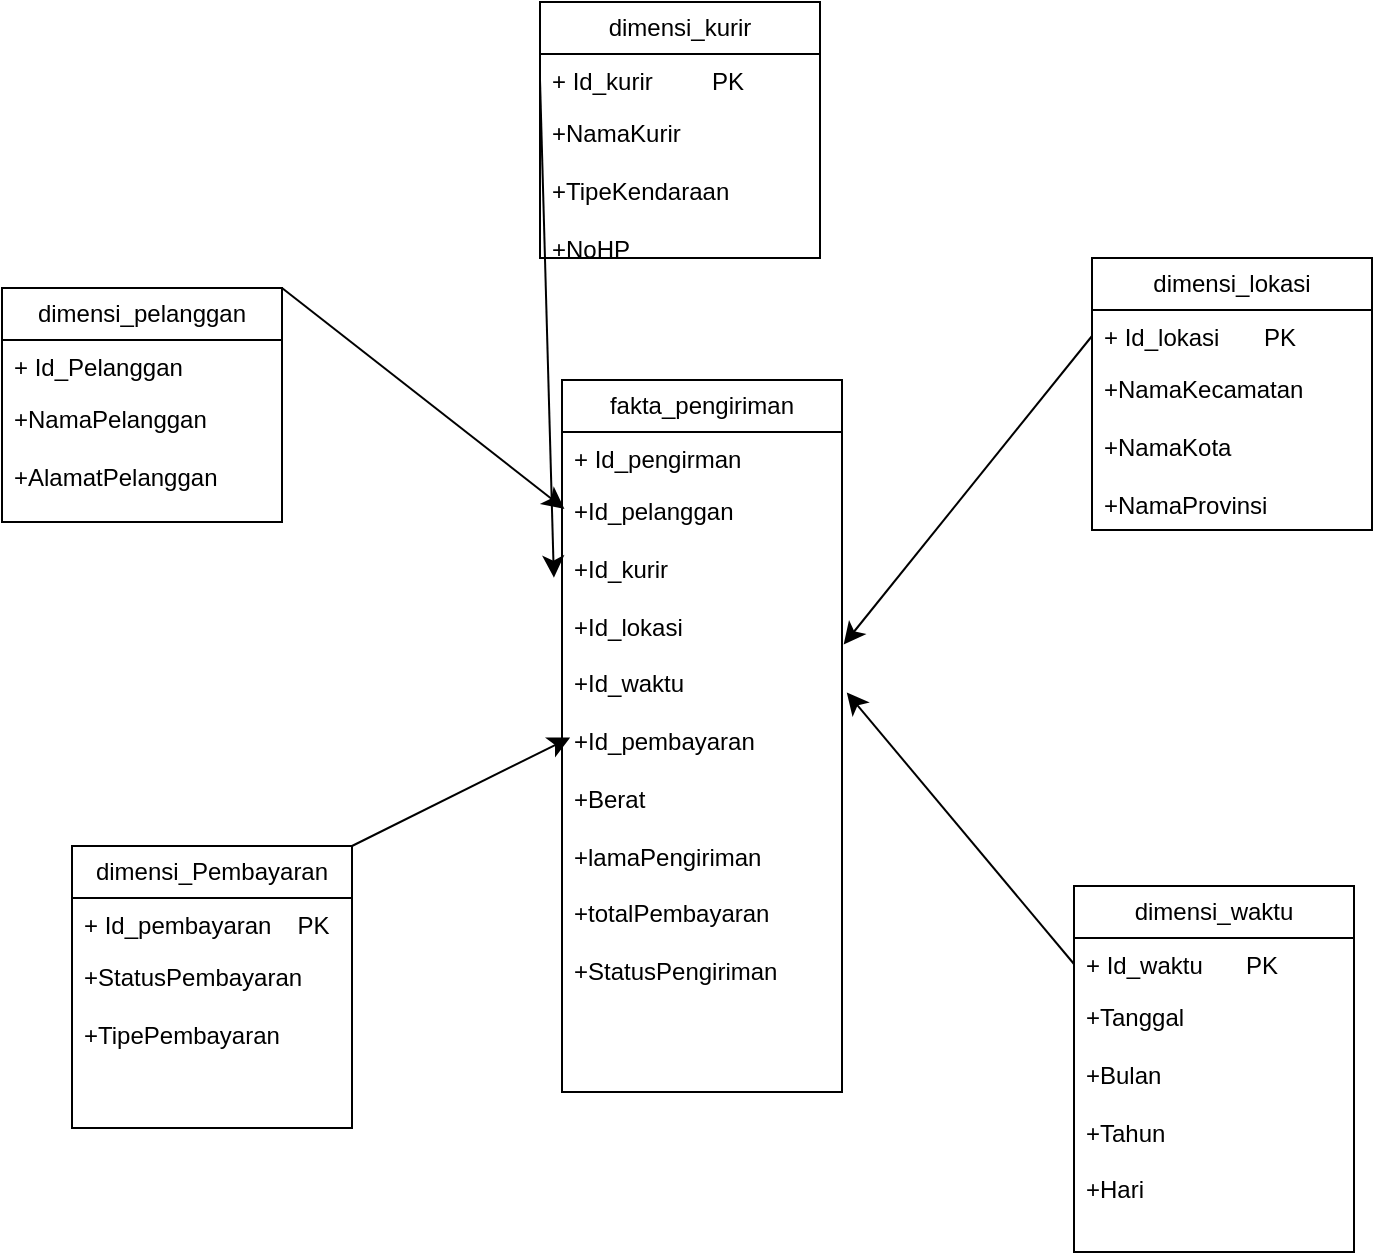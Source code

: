 <mxfile version="26.1.1">
  <diagram name="Halaman-1" id="LGSPplA3Vjjt6dgOS753">
    <mxGraphModel dx="1450" dy="957" grid="0" gridSize="10" guides="1" tooltips="1" connect="1" arrows="1" fold="1" page="0" pageScale="1" pageWidth="827" pageHeight="1169" math="0" shadow="0">
      <root>
        <mxCell id="0" />
        <mxCell id="1" parent="0" />
        <mxCell id="UMUFeA2hf_PscgaSbPA0-29" style="edgeStyle=none;curved=1;rounded=0;orthogonalLoop=1;jettySize=auto;html=1;exitX=1;exitY=0;exitDx=0;exitDy=0;fontSize=12;startSize=8;endSize=8;" parent="1" source="UMUFeA2hf_PscgaSbPA0-5" edge="1">
          <mxGeometry relative="1" as="geometry">
            <mxPoint x="176.231" y="16.462" as="targetPoint" />
          </mxGeometry>
        </mxCell>
        <mxCell id="UMUFeA2hf_PscgaSbPA0-5" value="dimensi_pelanggan" style="swimlane;fontStyle=0;childLayout=stackLayout;horizontal=1;startSize=26;fillColor=none;horizontalStack=0;resizeParent=1;resizeParentMax=0;resizeLast=0;collapsible=1;marginBottom=0;whiteSpace=wrap;html=1;" parent="1" vertex="1">
          <mxGeometry x="-105" y="-94" width="140" height="117" as="geometry" />
        </mxCell>
        <mxCell id="UMUFeA2hf_PscgaSbPA0-6" value="+ Id_Pelanggan&lt;span style=&quot;white-space: pre;&quot;&gt;&#x9;&lt;/span&gt;" style="text;strokeColor=none;fillColor=none;align=left;verticalAlign=top;spacingLeft=4;spacingRight=4;overflow=hidden;rotatable=0;points=[[0,0.5],[1,0.5]];portConstraint=eastwest;whiteSpace=wrap;html=1;" parent="UMUFeA2hf_PscgaSbPA0-5" vertex="1">
          <mxGeometry y="26" width="140" height="26" as="geometry" />
        </mxCell>
        <mxCell id="UMUFeA2hf_PscgaSbPA0-7" value="+NamaPelanggan&lt;div&gt;&lt;br&gt;&lt;/div&gt;&lt;div&gt;+AlamatPelanggan&lt;/div&gt;" style="text;strokeColor=none;fillColor=none;align=left;verticalAlign=top;spacingLeft=4;spacingRight=4;overflow=hidden;rotatable=0;points=[[0,0.5],[1,0.5]];portConstraint=eastwest;whiteSpace=wrap;html=1;" parent="UMUFeA2hf_PscgaSbPA0-5" vertex="1">
          <mxGeometry y="52" width="140" height="65" as="geometry" />
        </mxCell>
        <mxCell id="UMUFeA2hf_PscgaSbPA0-8" value="dimensi_waktu" style="swimlane;fontStyle=0;childLayout=stackLayout;horizontal=1;startSize=26;fillColor=none;horizontalStack=0;resizeParent=1;resizeParentMax=0;resizeLast=0;collapsible=1;marginBottom=0;whiteSpace=wrap;html=1;" parent="1" vertex="1">
          <mxGeometry x="431" y="205" width="140" height="183" as="geometry" />
        </mxCell>
        <mxCell id="UMUFeA2hf_PscgaSbPA0-9" value="+ Id_waktu&lt;span style=&quot;white-space: pre;&quot;&gt;&#x9;&lt;/span&gt;PK" style="text;strokeColor=none;fillColor=none;align=left;verticalAlign=top;spacingLeft=4;spacingRight=4;overflow=hidden;rotatable=0;points=[[0,0.5],[1,0.5]];portConstraint=eastwest;whiteSpace=wrap;html=1;" parent="UMUFeA2hf_PscgaSbPA0-8" vertex="1">
          <mxGeometry y="26" width="140" height="26" as="geometry" />
        </mxCell>
        <mxCell id="UMUFeA2hf_PscgaSbPA0-10" value="+Tanggal&lt;div&gt;&lt;br&gt;&lt;/div&gt;&lt;div&gt;+Bulan&lt;/div&gt;&lt;div&gt;&lt;br&gt;&lt;/div&gt;&lt;div&gt;+Tahun&lt;/div&gt;&lt;div&gt;&lt;br&gt;&lt;/div&gt;&lt;div&gt;+Hari&lt;/div&gt;" style="text;strokeColor=none;fillColor=none;align=left;verticalAlign=top;spacingLeft=4;spacingRight=4;overflow=hidden;rotatable=0;points=[[0,0.5],[1,0.5]];portConstraint=eastwest;whiteSpace=wrap;html=1;" parent="UMUFeA2hf_PscgaSbPA0-8" vertex="1">
          <mxGeometry y="52" width="140" height="131" as="geometry" />
        </mxCell>
        <mxCell id="UMUFeA2hf_PscgaSbPA0-11" value="dimensi_kurir" style="swimlane;fontStyle=0;childLayout=stackLayout;horizontal=1;startSize=26;fillColor=none;horizontalStack=0;resizeParent=1;resizeParentMax=0;resizeLast=0;collapsible=1;marginBottom=0;whiteSpace=wrap;html=1;" parent="1" vertex="1">
          <mxGeometry x="164" y="-237" width="140" height="128" as="geometry" />
        </mxCell>
        <mxCell id="UMUFeA2hf_PscgaSbPA0-12" value="+ Id_kurir&lt;span style=&quot;white-space: pre;&quot;&gt;&#x9;&lt;/span&gt;&lt;span style=&quot;white-space: pre;&quot;&gt;&#x9;&lt;/span&gt;PK" style="text;strokeColor=none;fillColor=none;align=left;verticalAlign=top;spacingLeft=4;spacingRight=4;overflow=hidden;rotatable=0;points=[[0,0.5],[1,0.5]];portConstraint=eastwest;whiteSpace=wrap;html=1;" parent="UMUFeA2hf_PscgaSbPA0-11" vertex="1">
          <mxGeometry y="26" width="140" height="26" as="geometry" />
        </mxCell>
        <mxCell id="UMUFeA2hf_PscgaSbPA0-13" value="+NamaKurir&lt;div&gt;&lt;br&gt;&lt;/div&gt;&lt;div&gt;+TipeKendaraan&lt;/div&gt;&lt;div&gt;&lt;br&gt;&lt;/div&gt;&lt;div&gt;+NoHP&lt;/div&gt;" style="text;strokeColor=none;fillColor=none;align=left;verticalAlign=top;spacingLeft=4;spacingRight=4;overflow=hidden;rotatable=0;points=[[0,0.5],[1,0.5]];portConstraint=eastwest;whiteSpace=wrap;html=1;" parent="UMUFeA2hf_PscgaSbPA0-11" vertex="1">
          <mxGeometry y="52" width="140" height="76" as="geometry" />
        </mxCell>
        <mxCell id="UMUFeA2hf_PscgaSbPA0-14" value="fakta_pengiriman" style="swimlane;fontStyle=0;childLayout=stackLayout;horizontal=1;startSize=26;fillColor=none;horizontalStack=0;resizeParent=1;resizeParentMax=0;resizeLast=0;collapsible=1;marginBottom=0;whiteSpace=wrap;html=1;" parent="1" vertex="1">
          <mxGeometry x="175" y="-48" width="140" height="356" as="geometry" />
        </mxCell>
        <mxCell id="UMUFeA2hf_PscgaSbPA0-15" value="+ Id_pengirman&lt;span style=&quot;white-space: pre;&quot;&gt;&#x9;&lt;/span&gt;" style="text;strokeColor=none;fillColor=none;align=left;verticalAlign=top;spacingLeft=4;spacingRight=4;overflow=hidden;rotatable=0;points=[[0,0.5],[1,0.5]];portConstraint=eastwest;whiteSpace=wrap;html=1;" parent="UMUFeA2hf_PscgaSbPA0-14" vertex="1">
          <mxGeometry y="26" width="140" height="26" as="geometry" />
        </mxCell>
        <mxCell id="UMUFeA2hf_PscgaSbPA0-16" value="+Id_pelanggan&lt;span style=&quot;white-space: pre;&quot;&gt;&#x9;&lt;/span&gt;&lt;div&gt;&lt;br&gt;&lt;/div&gt;&lt;div&gt;+Id_kurir&lt;span style=&quot;white-space: pre;&quot;&gt;&#x9;&lt;/span&gt;&lt;span style=&quot;white-space: pre;&quot;&gt;&#x9;&lt;/span&gt;&lt;span style=&quot;white-space: pre;&quot;&gt;&#x9;&lt;/span&gt;&lt;/div&gt;&lt;div&gt;&lt;br&gt;&lt;/div&gt;&lt;div&gt;+Id_lokasi&lt;span style=&quot;white-space: pre;&quot;&gt;&#x9;&lt;/span&gt;&lt;span style=&quot;white-space: pre;&quot;&gt;&#x9;&lt;/span&gt;&lt;/div&gt;&lt;div&gt;&lt;br&gt;&lt;/div&gt;&lt;div&gt;+Id_waktu&lt;span style=&quot;white-space: pre;&quot;&gt;&#x9;&lt;/span&gt;&lt;span style=&quot;white-space: pre;&quot;&gt;&#x9;&lt;/span&gt;&lt;/div&gt;&lt;div&gt;&lt;br&gt;&lt;/div&gt;&lt;div&gt;+Id_pembayaran&lt;span style=&quot;white-space: pre;&quot;&gt;&#x9;&lt;/span&gt;&lt;/div&gt;&lt;div&gt;&lt;br&gt;&lt;/div&gt;&lt;div&gt;+Berat&lt;/div&gt;&lt;div&gt;&lt;br&gt;&lt;/div&gt;&lt;div&gt;+lamaPengiriman&lt;/div&gt;&lt;div&gt;&lt;br&gt;&lt;/div&gt;&lt;div&gt;+totalPembayaran&lt;/div&gt;&lt;div&gt;&lt;br&gt;&lt;/div&gt;&lt;div&gt;+StatusPengiriman&lt;/div&gt;&lt;div&gt;&lt;br&gt;&lt;/div&gt;" style="text;strokeColor=none;fillColor=none;align=left;verticalAlign=top;spacingLeft=4;spacingRight=4;overflow=hidden;rotatable=0;points=[[0,0.5],[1,0.5]];portConstraint=eastwest;whiteSpace=wrap;html=1;" parent="UMUFeA2hf_PscgaSbPA0-14" vertex="1">
          <mxGeometry y="52" width="140" height="304" as="geometry" />
        </mxCell>
        <mxCell id="UMUFeA2hf_PscgaSbPA0-17" value="dimensi_lokasi" style="swimlane;fontStyle=0;childLayout=stackLayout;horizontal=1;startSize=26;fillColor=none;horizontalStack=0;resizeParent=1;resizeParentMax=0;resizeLast=0;collapsible=1;marginBottom=0;whiteSpace=wrap;html=1;" parent="1" vertex="1">
          <mxGeometry x="440" y="-109" width="140" height="136" as="geometry" />
        </mxCell>
        <mxCell id="UMUFeA2hf_PscgaSbPA0-18" value="+ Id_lokasi&lt;span style=&quot;white-space: pre;&quot;&gt;&#x9;&lt;/span&gt;PK" style="text;strokeColor=none;fillColor=none;align=left;verticalAlign=top;spacingLeft=4;spacingRight=4;overflow=hidden;rotatable=0;points=[[0,0.5],[1,0.5]];portConstraint=eastwest;whiteSpace=wrap;html=1;" parent="UMUFeA2hf_PscgaSbPA0-17" vertex="1">
          <mxGeometry y="26" width="140" height="26" as="geometry" />
        </mxCell>
        <mxCell id="UMUFeA2hf_PscgaSbPA0-19" value="+NamaKecamatan&lt;div&gt;&lt;br&gt;&lt;/div&gt;&lt;div&gt;+NamaKota&lt;/div&gt;&lt;div&gt;&lt;br&gt;&lt;/div&gt;&lt;div&gt;+NamaProvinsi&lt;/div&gt;" style="text;strokeColor=none;fillColor=none;align=left;verticalAlign=top;spacingLeft=4;spacingRight=4;overflow=hidden;rotatable=0;points=[[0,0.5],[1,0.5]];portConstraint=eastwest;whiteSpace=wrap;html=1;" parent="UMUFeA2hf_PscgaSbPA0-17" vertex="1">
          <mxGeometry y="52" width="140" height="84" as="geometry" />
        </mxCell>
        <mxCell id="UMUFeA2hf_PscgaSbPA0-20" value="dimensi_Pembayaran" style="swimlane;fontStyle=0;childLayout=stackLayout;horizontal=1;startSize=26;fillColor=none;horizontalStack=0;resizeParent=1;resizeParentMax=0;resizeLast=0;collapsible=1;marginBottom=0;whiteSpace=wrap;html=1;" parent="1" vertex="1">
          <mxGeometry x="-70" y="185" width="140" height="141" as="geometry" />
        </mxCell>
        <mxCell id="UMUFeA2hf_PscgaSbPA0-21" value="+ Id_pembayaran&lt;span style=&quot;white-space: pre;&quot;&gt;&#x9;&lt;/span&gt;PK" style="text;strokeColor=none;fillColor=none;align=left;verticalAlign=top;spacingLeft=4;spacingRight=4;overflow=hidden;rotatable=0;points=[[0,0.5],[1,0.5]];portConstraint=eastwest;whiteSpace=wrap;html=1;" parent="UMUFeA2hf_PscgaSbPA0-20" vertex="1">
          <mxGeometry y="26" width="140" height="26" as="geometry" />
        </mxCell>
        <mxCell id="UMUFeA2hf_PscgaSbPA0-22" value="&lt;div&gt;&lt;div&gt;+StatusPembayaran&lt;/div&gt;&lt;div&gt;&lt;br&gt;&lt;/div&gt;&lt;div&gt;+TipePembayaran&lt;/div&gt;&lt;/div&gt;" style="text;strokeColor=none;fillColor=none;align=left;verticalAlign=top;spacingLeft=4;spacingRight=4;overflow=hidden;rotatable=0;points=[[0,0.5],[1,0.5]];portConstraint=eastwest;whiteSpace=wrap;html=1;" parent="UMUFeA2hf_PscgaSbPA0-20" vertex="1">
          <mxGeometry y="52" width="140" height="89" as="geometry" />
        </mxCell>
        <mxCell id="UMUFeA2hf_PscgaSbPA0-25" style="edgeStyle=none;curved=1;rounded=0;orthogonalLoop=1;jettySize=auto;html=1;exitX=0;exitY=0.5;exitDx=0;exitDy=0;entryX=1.006;entryY=0.264;entryDx=0;entryDy=0;entryPerimeter=0;fontSize=12;startSize=8;endSize=8;" parent="1" source="UMUFeA2hf_PscgaSbPA0-18" target="UMUFeA2hf_PscgaSbPA0-16" edge="1">
          <mxGeometry relative="1" as="geometry" />
        </mxCell>
        <mxCell id="UMUFeA2hf_PscgaSbPA0-26" style="edgeStyle=none;curved=1;rounded=0;orthogonalLoop=1;jettySize=auto;html=1;exitX=0;exitY=0.5;exitDx=0;exitDy=0;entryX=1.017;entryY=0.343;entryDx=0;entryDy=0;entryPerimeter=0;fontSize=12;startSize=8;endSize=8;" parent="1" source="UMUFeA2hf_PscgaSbPA0-9" target="UMUFeA2hf_PscgaSbPA0-16" edge="1">
          <mxGeometry relative="1" as="geometry" />
        </mxCell>
        <mxCell id="UMUFeA2hf_PscgaSbPA0-27" style="edgeStyle=none;curved=1;rounded=0;orthogonalLoop=1;jettySize=auto;html=1;exitX=1;exitY=0;exitDx=0;exitDy=0;entryX=0.029;entryY=0.417;entryDx=0;entryDy=0;entryPerimeter=0;fontSize=12;startSize=8;endSize=8;" parent="1" source="UMUFeA2hf_PscgaSbPA0-20" target="UMUFeA2hf_PscgaSbPA0-16" edge="1">
          <mxGeometry relative="1" as="geometry" />
        </mxCell>
        <mxCell id="UMUFeA2hf_PscgaSbPA0-28" style="edgeStyle=none;curved=1;rounded=0;orthogonalLoop=1;jettySize=auto;html=1;exitX=0;exitY=0.5;exitDx=0;exitDy=0;entryX=-0.029;entryY=0.154;entryDx=0;entryDy=0;entryPerimeter=0;fontSize=12;startSize=8;endSize=8;" parent="1" source="UMUFeA2hf_PscgaSbPA0-12" target="UMUFeA2hf_PscgaSbPA0-16" edge="1">
          <mxGeometry relative="1" as="geometry" />
        </mxCell>
      </root>
    </mxGraphModel>
  </diagram>
</mxfile>
